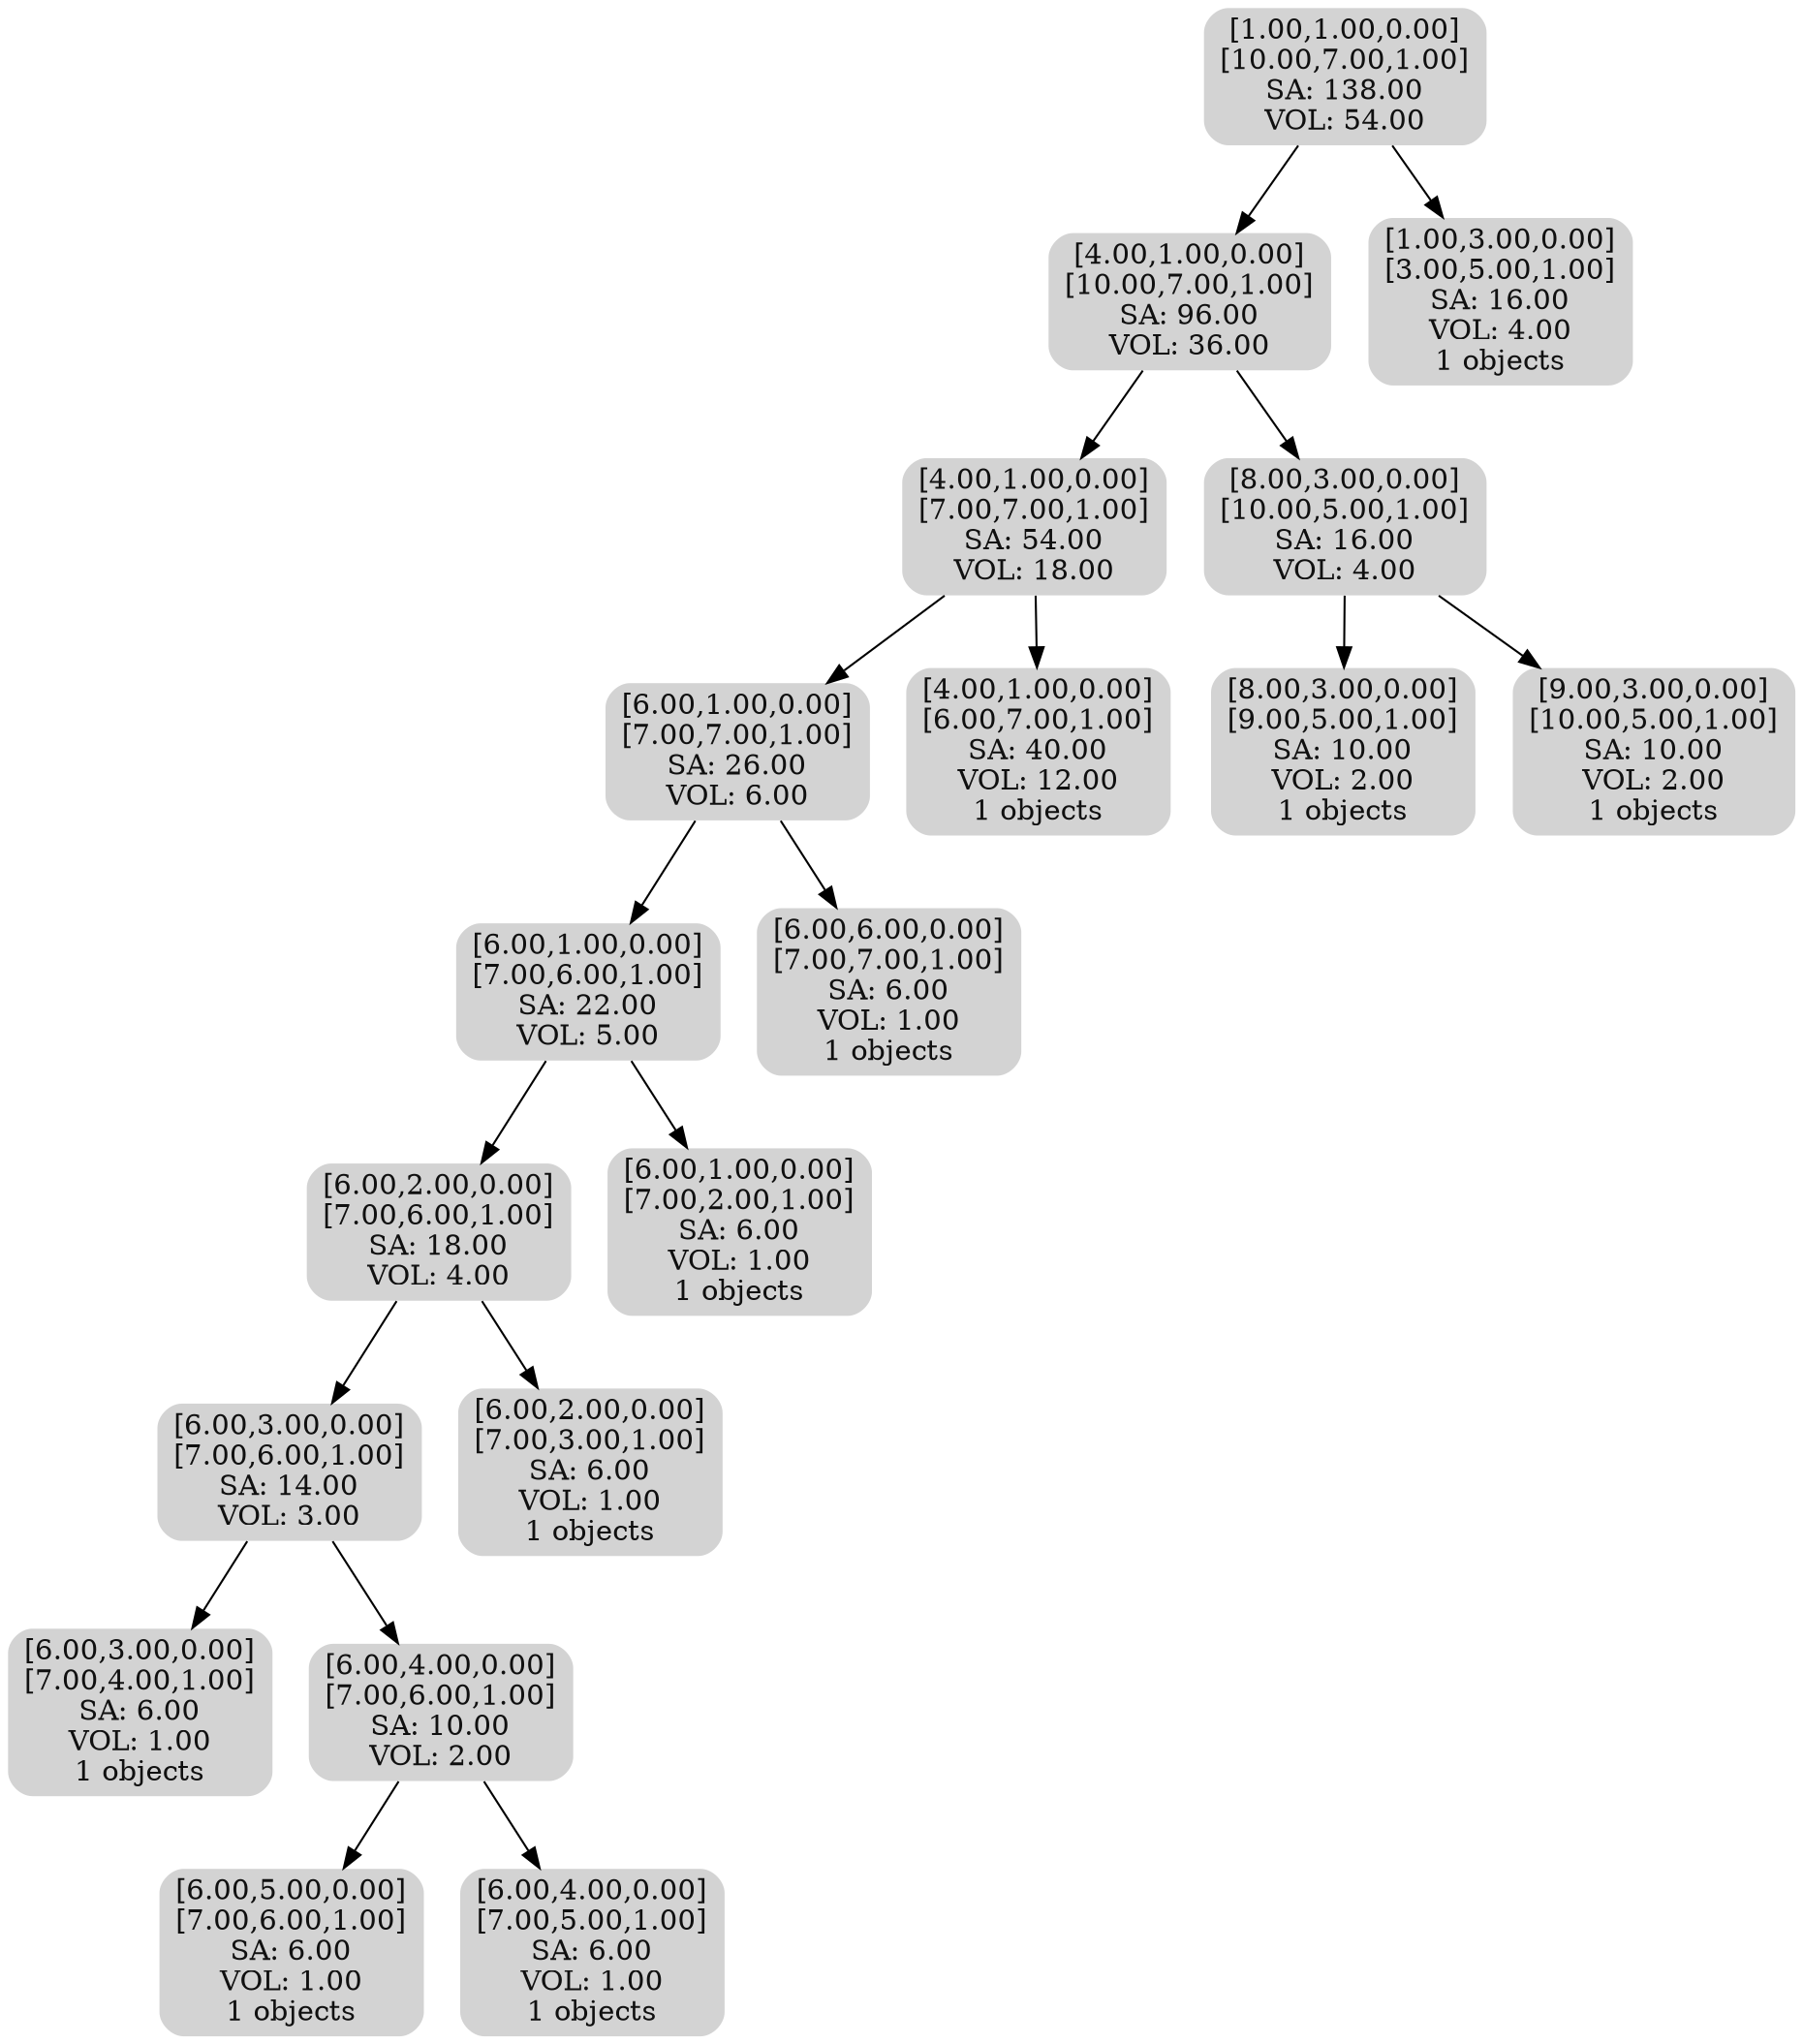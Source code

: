 digraph bvh {
	node[group="", shape=none, style="rounded,filled", fontcolor="#101010"]
	NODE0[label="[1.00,1.00,0.00]\n[10.00,7.00,1.00]\nSA: 138.00\nVOL: 54.00"];
	NODE1[label="[4.00,1.00,0.00]\n[10.00,7.00,1.00]\nSA: 96.00\nVOL: 36.00"];
	NODE2[label="[1.00,3.00,0.00]\n[3.00,5.00,1.00]\nSA: 16.00\nVOL: 4.00\n1 objects"];
	NODE3[label="[4.00,1.00,0.00]\n[7.00,7.00,1.00]\nSA: 54.00\nVOL: 18.00"];
	NODE4[label="[8.00,3.00,0.00]\n[10.00,5.00,1.00]\nSA: 16.00\nVOL: 4.00"];
	NODE5[label="[6.00,1.00,0.00]\n[7.00,7.00,1.00]\nSA: 26.00\nVOL: 6.00"];
	NODE6[label="[4.00,1.00,0.00]\n[6.00,7.00,1.00]\nSA: 40.00\nVOL: 12.00\n1 objects"];
	NODE7[label="[8.00,3.00,0.00]\n[9.00,5.00,1.00]\nSA: 10.00\nVOL: 2.00\n1 objects"];
	NODE8[label="[9.00,3.00,0.00]\n[10.00,5.00,1.00]\nSA: 10.00\nVOL: 2.00\n1 objects"];
	NODE9[label="[6.00,1.00,0.00]\n[7.00,6.00,1.00]\nSA: 22.00\nVOL: 5.00"];
	NODE10[label="[6.00,6.00,0.00]\n[7.00,7.00,1.00]\nSA: 6.00\nVOL: 1.00\n1 objects"];
	NODE11[label="[6.00,2.00,0.00]\n[7.00,6.00,1.00]\nSA: 18.00\nVOL: 4.00"];
	NODE12[label="[6.00,1.00,0.00]\n[7.00,2.00,1.00]\nSA: 6.00\nVOL: 1.00\n1 objects"];
	NODE13[label="[6.00,3.00,0.00]\n[7.00,6.00,1.00]\nSA: 14.00\nVOL: 3.00"];
	NODE14[label="[6.00,2.00,0.00]\n[7.00,3.00,1.00]\nSA: 6.00\nVOL: 1.00\n1 objects"];
	NODE15[label="[6.00,3.00,0.00]\n[7.00,4.00,1.00]\nSA: 6.00\nVOL: 1.00\n1 objects"];
	NODE16[label="[6.00,4.00,0.00]\n[7.00,6.00,1.00]\nSA: 10.00\nVOL: 2.00"];
	NODE17[label="[6.00,5.00,0.00]\n[7.00,6.00,1.00]\nSA: 6.00\nVOL: 1.00\n1 objects"];
	NODE18[label="[6.00,4.00,0.00]\n[7.00,5.00,1.00]\nSA: 6.00\nVOL: 1.00\n1 objects"];
	NODE0 -> NODE1;
	NODE0 -> NODE2;
	NODE1 -> NODE3;
	NODE1 -> NODE4;
	NODE3 -> NODE5;
	NODE3 -> NODE6;
	NODE4 -> NODE7;
	NODE4 -> NODE8;
	NODE5 -> NODE9;
	NODE5 -> NODE10;
	NODE9 -> NODE11;
	NODE9 -> NODE12;
	NODE11 -> NODE13;
	NODE11 -> NODE14;
	NODE13 -> NODE15;
	NODE13 -> NODE16;
	NODE16 -> NODE17;
	NODE16 -> NODE18;
}